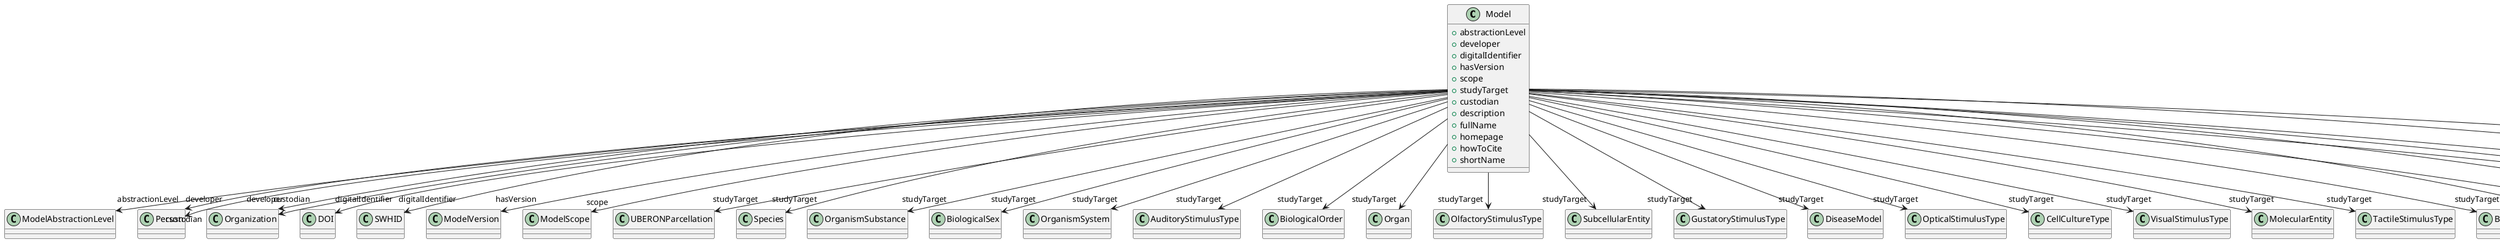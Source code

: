 @startuml
class Model {
+abstractionLevel
+developer
+digitalIdentifier
+hasVersion
+scope
+studyTarget
+custodian
+description
+fullName
+homepage
+howToCite
+shortName

}
Model -d-> "abstractionLevel" ModelAbstractionLevel
Model -d-> "developer" Person
Model -d-> "developer" Organization
Model -d-> "digitalIdentifier" DOI
Model -d-> "digitalIdentifier" SWHID
Model -d-> "hasVersion" ModelVersion
Model -d-> "scope" ModelScope
Model -d-> "studyTarget" UBERONParcellation
Model -d-> "studyTarget" Species
Model -d-> "studyTarget" OrganismSubstance
Model -d-> "studyTarget" BiologicalSex
Model -d-> "studyTarget" OrganismSystem
Model -d-> "studyTarget" AuditoryStimulusType
Model -d-> "studyTarget" BiologicalOrder
Model -d-> "studyTarget" Organ
Model -d-> "studyTarget" OlfactoryStimulusType
Model -d-> "studyTarget" SubcellularEntity
Model -d-> "studyTarget" GustatoryStimulusType
Model -d-> "studyTarget" DiseaseModel
Model -d-> "studyTarget" OpticalStimulusType
Model -d-> "studyTarget" CellCultureType
Model -d-> "studyTarget" VisualStimulusType
Model -d-> "studyTarget" MolecularEntity
Model -d-> "studyTarget" TactileStimulusType
Model -d-> "studyTarget" BreedingType
Model -d-> "studyTarget" CellType
Model -d-> "studyTarget" TermSuggestion
Model -d-> "studyTarget" Handedness
Model -d-> "studyTarget" Disease
Model -d-> "studyTarget" GeneticStrainType
Model -d-> "studyTarget" ElectricalStimulusType
Model -d-> "studyTarget" AnatomicalEntity
Model -d-> "custodian" Person
Model -d-> "custodian" Organization
Model -d-> "homepage" URL

@enduml